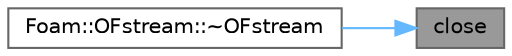 digraph "close"
{
 // LATEX_PDF_SIZE
  bgcolor="transparent";
  edge [fontname=Helvetica,fontsize=10,labelfontname=Helvetica,labelfontsize=10];
  node [fontname=Helvetica,fontsize=10,shape=box,height=0.2,width=0.4];
  rankdir="RL";
  Node1 [id="Node000001",label="close",height=0.2,width=0.4,color="gray40", fillcolor="grey60", style="filled", fontcolor="black",tooltip=" "];
  Node1 -> Node2 [id="edge1_Node000001_Node000002",dir="back",color="steelblue1",style="solid",tooltip=" "];
  Node2 [id="Node000002",label="Foam::OFstream::~OFstream",height=0.2,width=0.4,color="grey40", fillcolor="white", style="filled",URL="$classFoam_1_1OFstream.html#a8b69a9e6fb4ed05d8c8b7e42772f1fcd",tooltip=" "];
}

